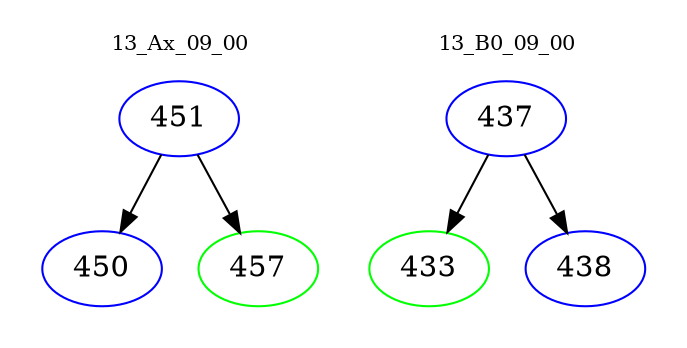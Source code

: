 digraph{
subgraph cluster_0 {
color = white
label = "13_Ax_09_00";
fontsize=10;
T0_451 [label="451", color="blue"]
T0_451 -> T0_450 [color="black"]
T0_450 [label="450", color="blue"]
T0_451 -> T0_457 [color="black"]
T0_457 [label="457", color="green"]
}
subgraph cluster_1 {
color = white
label = "13_B0_09_00";
fontsize=10;
T1_437 [label="437", color="blue"]
T1_437 -> T1_433 [color="black"]
T1_433 [label="433", color="green"]
T1_437 -> T1_438 [color="black"]
T1_438 [label="438", color="blue"]
}
}
